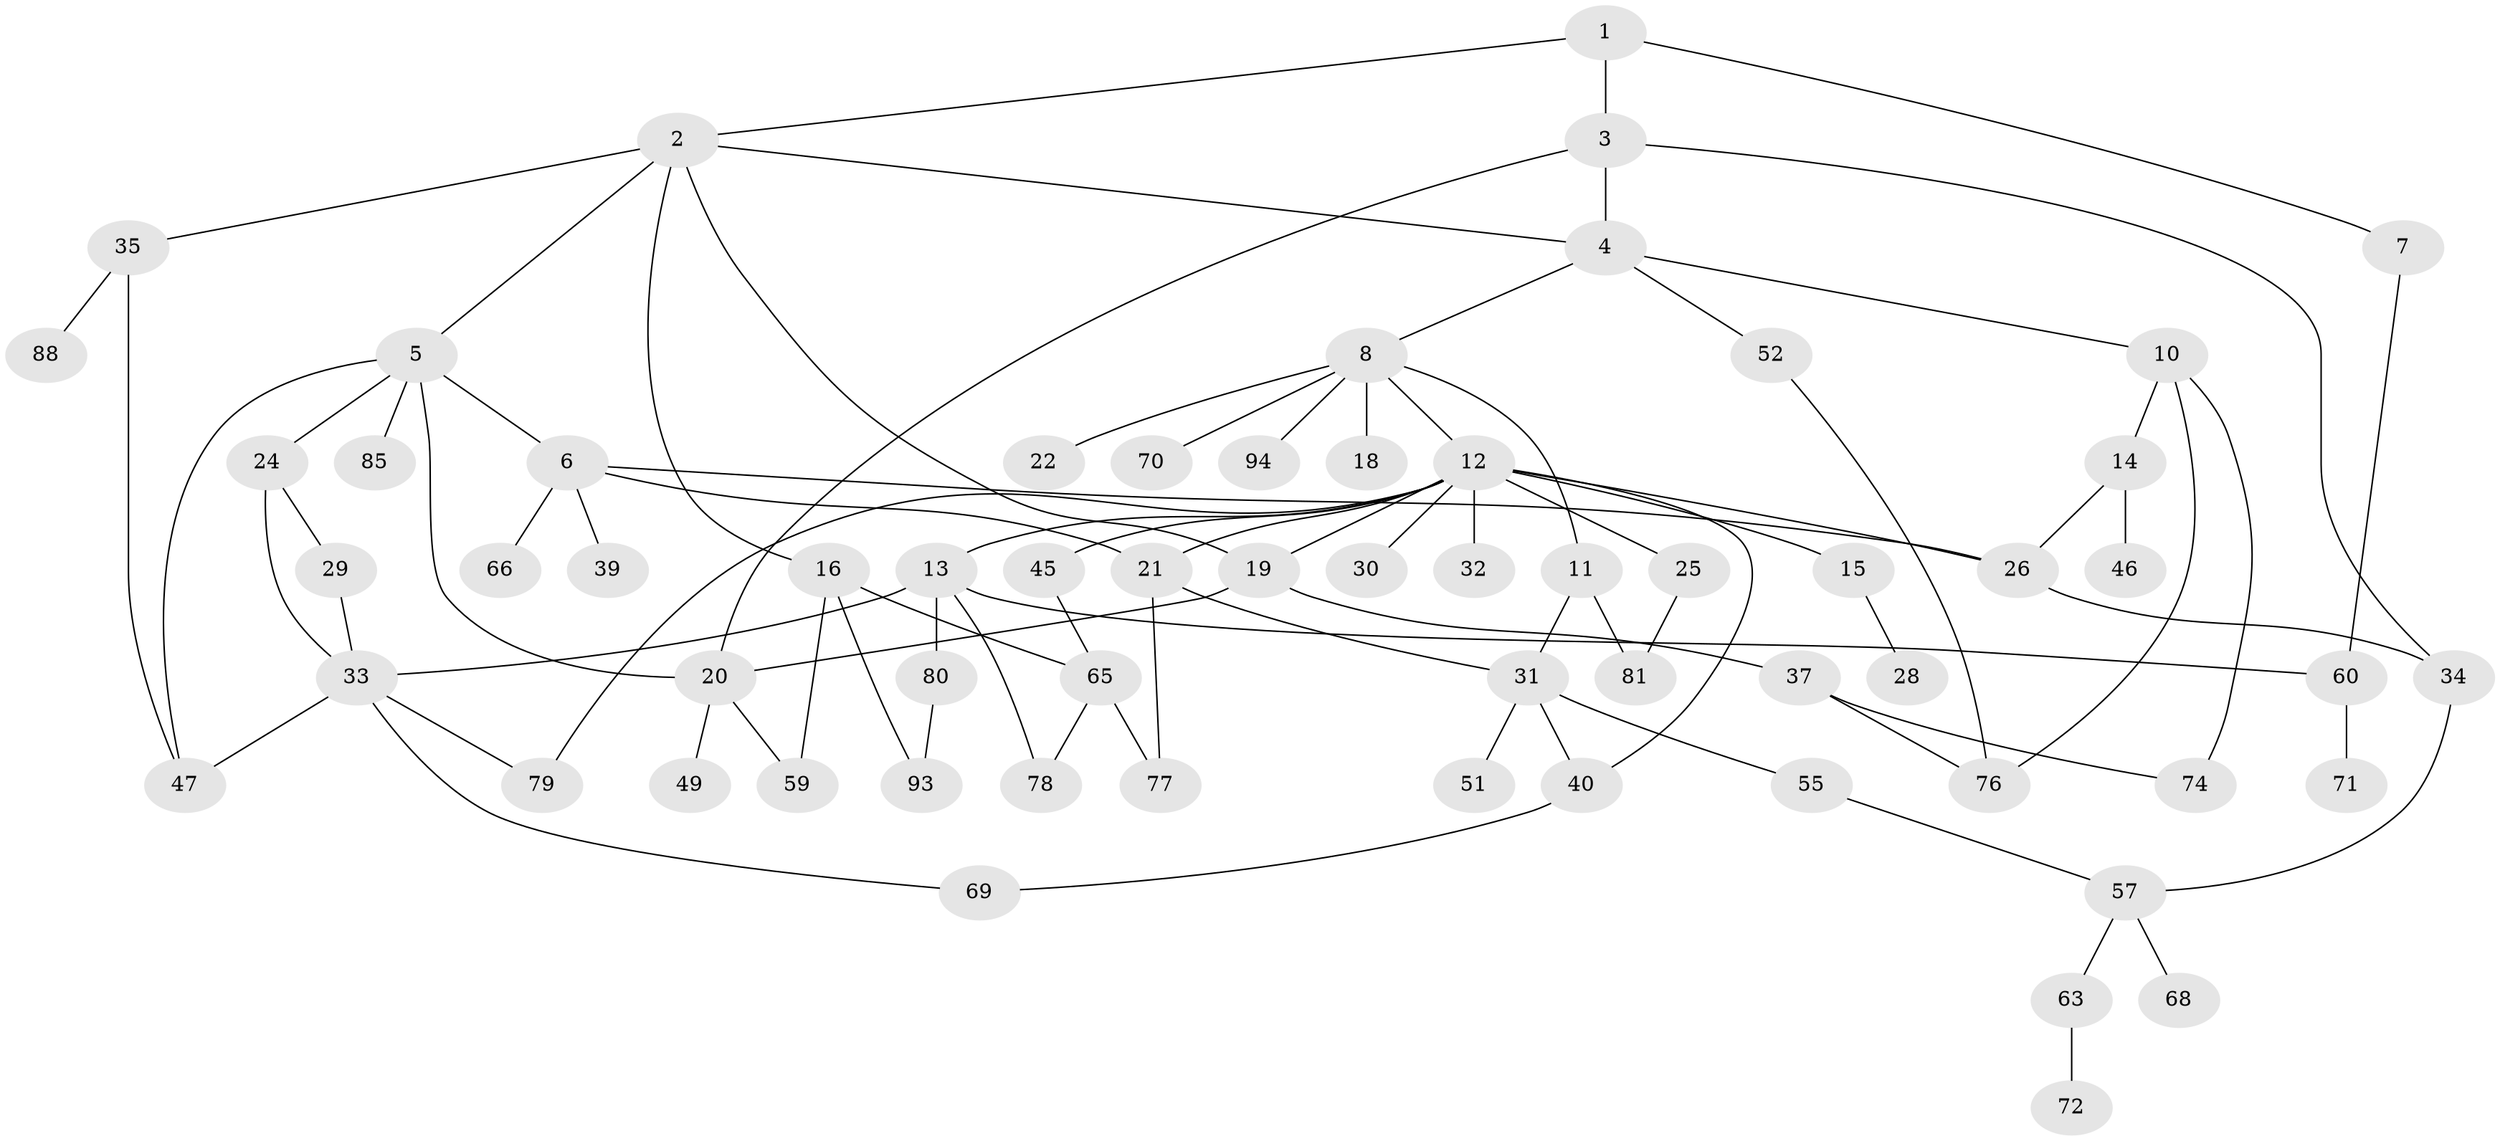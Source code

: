 // original degree distribution, {3: 0.26595744680851063, 5: 0.06382978723404255, 6: 0.02127659574468085, 2: 0.3191489361702128, 10: 0.010638297872340425, 4: 0.09574468085106383, 1: 0.22340425531914893}
// Generated by graph-tools (version 1.1) at 2025/10/02/27/25 16:10:52]
// undirected, 63 vertices, 89 edges
graph export_dot {
graph [start="1"]
  node [color=gray90,style=filled];
  1;
  2 [super="+9"];
  3 [super="+73"];
  4;
  5 [super="+56"];
  6 [super="+58"];
  7 [super="+17"];
  8 [super="+67"];
  10 [super="+36"];
  11 [super="+61"];
  12 [super="+38"];
  13 [super="+42"];
  14 [super="+90"];
  15;
  16 [super="+27"];
  18;
  19 [super="+23"];
  20 [super="+43"];
  21 [super="+64"];
  22;
  24 [super="+89"];
  25 [super="+41"];
  26;
  28;
  29;
  30;
  31 [super="+50"];
  32 [super="+53"];
  33 [super="+82"];
  34;
  35 [super="+83"];
  37 [super="+44"];
  39;
  40 [super="+91"];
  45 [super="+48"];
  46;
  47 [super="+75"];
  49;
  51;
  52 [super="+54"];
  55;
  57 [super="+62"];
  59 [super="+86"];
  60;
  63;
  65 [super="+84"];
  66;
  68;
  69 [super="+92"];
  70;
  71;
  72;
  74;
  76 [super="+87"];
  77;
  78;
  79;
  80;
  81;
  85;
  88;
  93;
  94;
  1 -- 2;
  1 -- 3;
  1 -- 7;
  2 -- 5;
  2 -- 16;
  2 -- 35;
  2 -- 4;
  2 -- 19;
  3 -- 4;
  3 -- 34;
  3 -- 20;
  4 -- 8;
  4 -- 10;
  4 -- 52;
  5 -- 6;
  5 -- 24;
  5 -- 85;
  5 -- 20;
  5 -- 47;
  6 -- 21;
  6 -- 39;
  6 -- 66;
  6 -- 26;
  7 -- 60;
  8 -- 11;
  8 -- 12;
  8 -- 18 [weight=2];
  8 -- 22;
  8 -- 70;
  8 -- 94;
  10 -- 14;
  10 -- 74;
  10 -- 76;
  11 -- 31;
  11 -- 81;
  12 -- 13;
  12 -- 15;
  12 -- 25;
  12 -- 26;
  12 -- 30;
  12 -- 32 [weight=2];
  12 -- 40;
  12 -- 45;
  12 -- 21;
  12 -- 79;
  12 -- 19;
  13 -- 33;
  13 -- 80;
  13 -- 60;
  13 -- 78;
  14 -- 46;
  14 -- 26;
  15 -- 28;
  16 -- 59;
  16 -- 93;
  16 -- 65;
  19 -- 20;
  19 -- 37;
  20 -- 49;
  20 -- 59;
  21 -- 77;
  21 -- 31;
  24 -- 29;
  24 -- 33;
  25 -- 81;
  26 -- 34;
  29 -- 33;
  31 -- 51;
  31 -- 40;
  31 -- 55;
  33 -- 79;
  33 -- 69;
  33 -- 47;
  34 -- 57;
  35 -- 47;
  35 -- 88;
  37 -- 74;
  37 -- 76;
  40 -- 69;
  45 -- 65;
  52 -- 76;
  55 -- 57;
  57 -- 63;
  57 -- 68;
  60 -- 71;
  63 -- 72;
  65 -- 77;
  65 -- 78;
  80 -- 93;
}
